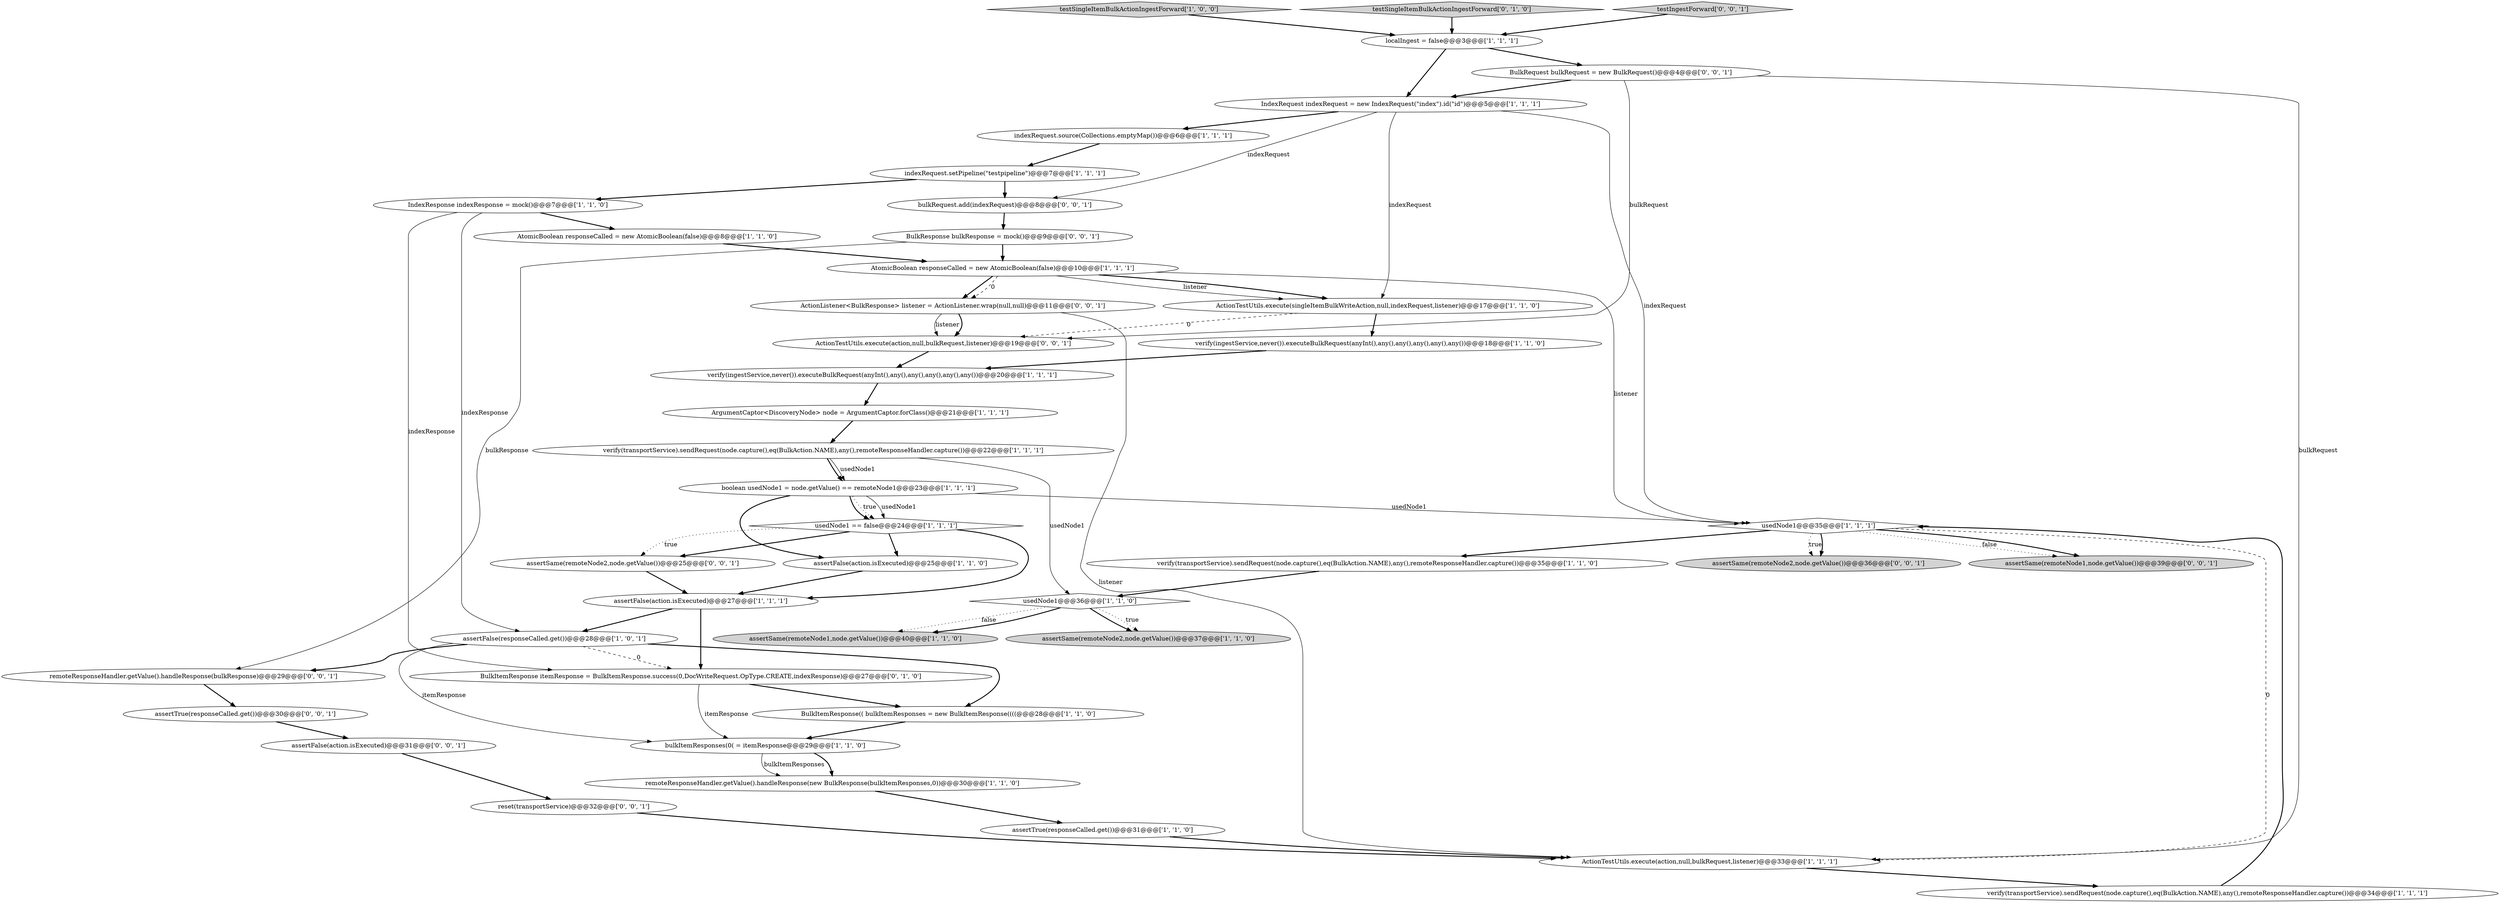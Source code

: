digraph {
10 [style = filled, label = "indexRequest.source(Collections.emptyMap())@@@6@@@['1', '1', '1']", fillcolor = white, shape = ellipse image = "AAA0AAABBB1BBB"];
24 [style = filled, label = "bulkItemResponses(0( = itemResponse@@@29@@@['1', '1', '0']", fillcolor = white, shape = ellipse image = "AAA0AAABBB1BBB"];
14 [style = filled, label = "BulkItemResponse(( bulkItemResponses = new BulkItemResponse((((@@@28@@@['1', '1', '0']", fillcolor = white, shape = ellipse image = "AAA0AAABBB1BBB"];
17 [style = filled, label = "usedNode1 == false@@@24@@@['1', '1', '1']", fillcolor = white, shape = diamond image = "AAA0AAABBB1BBB"];
11 [style = filled, label = "assertTrue(responseCalled.get())@@@31@@@['1', '1', '0']", fillcolor = white, shape = ellipse image = "AAA0AAABBB1BBB"];
32 [style = filled, label = "ActionTestUtils.execute(action,null,bulkRequest,listener)@@@19@@@['0', '0', '1']", fillcolor = white, shape = ellipse image = "AAA0AAABBB3BBB"];
25 [style = filled, label = "verify(transportService).sendRequest(node.capture(),eq(BulkAction.NAME),any(),remoteResponseHandler.capture())@@@35@@@['1', '1', '0']", fillcolor = white, shape = ellipse image = "AAA0AAABBB1BBB"];
4 [style = filled, label = "testSingleItemBulkActionIngestForward['1', '0', '0']", fillcolor = lightgray, shape = diamond image = "AAA0AAABBB1BBB"];
1 [style = filled, label = "verify(transportService).sendRequest(node.capture(),eq(BulkAction.NAME),any(),remoteResponseHandler.capture())@@@22@@@['1', '1', '1']", fillcolor = white, shape = ellipse image = "AAA0AAABBB1BBB"];
2 [style = filled, label = "usedNode1@@@35@@@['1', '1', '1']", fillcolor = white, shape = diamond image = "AAA0AAABBB1BBB"];
30 [style = filled, label = "testSingleItemBulkActionIngestForward['0', '1', '0']", fillcolor = lightgray, shape = diamond image = "AAA0AAABBB2BBB"];
33 [style = filled, label = "assertFalse(action.isExecuted)@@@31@@@['0', '0', '1']", fillcolor = white, shape = ellipse image = "AAA0AAABBB3BBB"];
40 [style = filled, label = "assertSame(remoteNode2,node.getValue())@@@25@@@['0', '0', '1']", fillcolor = white, shape = ellipse image = "AAA0AAABBB3BBB"];
18 [style = filled, label = "remoteResponseHandler.getValue().handleResponse(new BulkResponse(bulkItemResponses,0))@@@30@@@['1', '1', '0']", fillcolor = white, shape = ellipse image = "AAA0AAABBB1BBB"];
42 [style = filled, label = "assertSame(remoteNode1,node.getValue())@@@39@@@['0', '0', '1']", fillcolor = lightgray, shape = ellipse image = "AAA0AAABBB3BBB"];
16 [style = filled, label = "verify(ingestService,never()).executeBulkRequest(anyInt(),any(),any(),any(),any(),any())@@@18@@@['1', '1', '0']", fillcolor = white, shape = ellipse image = "AAA0AAABBB1BBB"];
31 [style = filled, label = "ActionListener<BulkResponse> listener = ActionListener.wrap(null,null)@@@11@@@['0', '0', '1']", fillcolor = white, shape = ellipse image = "AAA0AAABBB3BBB"];
3 [style = filled, label = "localIngest = false@@@3@@@['1', '1', '1']", fillcolor = white, shape = ellipse image = "AAA0AAABBB1BBB"];
21 [style = filled, label = "assertFalse(action.isExecuted)@@@27@@@['1', '1', '1']", fillcolor = white, shape = ellipse image = "AAA0AAABBB1BBB"];
12 [style = filled, label = "verify(ingestService,never()).executeBulkRequest(anyInt(),any(),any(),any(),any(),any())@@@20@@@['1', '1', '1']", fillcolor = white, shape = ellipse image = "AAA0AAABBB1BBB"];
13 [style = filled, label = "indexRequest.setPipeline(\"testpipeline\")@@@7@@@['1', '1', '1']", fillcolor = white, shape = ellipse image = "AAA0AAABBB1BBB"];
38 [style = filled, label = "BulkResponse bulkResponse = mock()@@@9@@@['0', '0', '1']", fillcolor = white, shape = ellipse image = "AAA0AAABBB3BBB"];
26 [style = filled, label = "IndexRequest indexRequest = new IndexRequest(\"index\").id(\"id\")@@@5@@@['1', '1', '1']", fillcolor = white, shape = ellipse image = "AAA0AAABBB1BBB"];
9 [style = filled, label = "assertFalse(responseCalled.get())@@@28@@@['1', '0', '1']", fillcolor = white, shape = ellipse image = "AAA0AAABBB1BBB"];
28 [style = filled, label = "boolean usedNode1 = node.getValue() == remoteNode1@@@23@@@['1', '1', '1']", fillcolor = white, shape = ellipse image = "AAA0AAABBB1BBB"];
29 [style = filled, label = "BulkItemResponse itemResponse = BulkItemResponse.success(0,DocWriteRequest.OpType.CREATE,indexResponse)@@@27@@@['0', '1', '0']", fillcolor = white, shape = ellipse image = "AAA1AAABBB2BBB"];
37 [style = filled, label = "BulkRequest bulkRequest = new BulkRequest()@@@4@@@['0', '0', '1']", fillcolor = white, shape = ellipse image = "AAA0AAABBB3BBB"];
8 [style = filled, label = "verify(transportService).sendRequest(node.capture(),eq(BulkAction.NAME),any(),remoteResponseHandler.capture())@@@34@@@['1', '1', '1']", fillcolor = white, shape = ellipse image = "AAA0AAABBB1BBB"];
0 [style = filled, label = "ActionTestUtils.execute(singleItemBulkWriteAction,null,indexRequest,listener)@@@17@@@['1', '1', '0']", fillcolor = white, shape = ellipse image = "AAA0AAABBB1BBB"];
39 [style = filled, label = "bulkRequest.add(indexRequest)@@@8@@@['0', '0', '1']", fillcolor = white, shape = ellipse image = "AAA0AAABBB3BBB"];
5 [style = filled, label = "IndexResponse indexResponse = mock()@@@7@@@['1', '1', '0']", fillcolor = white, shape = ellipse image = "AAA0AAABBB1BBB"];
19 [style = filled, label = "assertSame(remoteNode1,node.getValue())@@@40@@@['1', '1', '0']", fillcolor = lightgray, shape = ellipse image = "AAA0AAABBB1BBB"];
36 [style = filled, label = "testIngestForward['0', '0', '1']", fillcolor = lightgray, shape = diamond image = "AAA0AAABBB3BBB"];
7 [style = filled, label = "assertSame(remoteNode2,node.getValue())@@@37@@@['1', '1', '0']", fillcolor = lightgray, shape = ellipse image = "AAA0AAABBB1BBB"];
20 [style = filled, label = "AtomicBoolean responseCalled = new AtomicBoolean(false)@@@10@@@['1', '1', '1']", fillcolor = white, shape = ellipse image = "AAA0AAABBB1BBB"];
43 [style = filled, label = "reset(transportService)@@@32@@@['0', '0', '1']", fillcolor = white, shape = ellipse image = "AAA0AAABBB3BBB"];
41 [style = filled, label = "remoteResponseHandler.getValue().handleResponse(bulkResponse)@@@29@@@['0', '0', '1']", fillcolor = white, shape = ellipse image = "AAA0AAABBB3BBB"];
15 [style = filled, label = "ActionTestUtils.execute(action,null,bulkRequest,listener)@@@33@@@['1', '1', '1']", fillcolor = white, shape = ellipse image = "AAA0AAABBB1BBB"];
6 [style = filled, label = "assertFalse(action.isExecuted)@@@25@@@['1', '1', '0']", fillcolor = white, shape = ellipse image = "AAA0AAABBB1BBB"];
27 [style = filled, label = "usedNode1@@@36@@@['1', '1', '0']", fillcolor = white, shape = diamond image = "AAA0AAABBB1BBB"];
23 [style = filled, label = "ArgumentCaptor<DiscoveryNode> node = ArgumentCaptor.forClass()@@@21@@@['1', '1', '1']", fillcolor = white, shape = ellipse image = "AAA0AAABBB1BBB"];
22 [style = filled, label = "AtomicBoolean responseCalled = new AtomicBoolean(false)@@@8@@@['1', '1', '0']", fillcolor = white, shape = ellipse image = "AAA0AAABBB1BBB"];
34 [style = filled, label = "assertTrue(responseCalled.get())@@@30@@@['0', '0', '1']", fillcolor = white, shape = ellipse image = "AAA0AAABBB3BBB"];
35 [style = filled, label = "assertSame(remoteNode2,node.getValue())@@@36@@@['0', '0', '1']", fillcolor = lightgray, shape = ellipse image = "AAA0AAABBB3BBB"];
5->9 [style = solid, label="indexResponse"];
37->32 [style = solid, label="bulkRequest"];
27->7 [style = dotted, label="true"];
2->35 [style = dotted, label="true"];
2->42 [style = dotted, label="false"];
32->12 [style = bold, label=""];
13->5 [style = bold, label=""];
28->17 [style = dotted, label="true"];
13->39 [style = bold, label=""];
27->7 [style = bold, label=""];
24->18 [style = bold, label=""];
9->29 [style = dashed, label="0"];
17->40 [style = dotted, label="true"];
17->21 [style = bold, label=""];
3->26 [style = bold, label=""];
26->2 [style = solid, label="indexRequest"];
23->1 [style = bold, label=""];
20->31 [style = bold, label=""];
36->3 [style = bold, label=""];
27->19 [style = dotted, label="false"];
1->28 [style = bold, label=""];
31->15 [style = solid, label="listener"];
39->38 [style = bold, label=""];
5->29 [style = solid, label="indexResponse"];
9->41 [style = bold, label=""];
0->32 [style = dashed, label="0"];
34->33 [style = bold, label=""];
20->2 [style = solid, label="listener"];
14->24 [style = bold, label=""];
26->10 [style = bold, label=""];
22->20 [style = bold, label=""];
12->23 [style = bold, label=""];
11->15 [style = bold, label=""];
37->26 [style = bold, label=""];
1->27 [style = solid, label="usedNode1"];
2->25 [style = bold, label=""];
21->29 [style = bold, label=""];
31->32 [style = bold, label=""];
40->21 [style = bold, label=""];
43->15 [style = bold, label=""];
9->24 [style = solid, label="itemResponse"];
6->21 [style = bold, label=""];
16->12 [style = bold, label=""];
38->41 [style = solid, label="bulkResponse"];
28->6 [style = bold, label=""];
8->2 [style = bold, label=""];
10->13 [style = bold, label=""];
17->6 [style = bold, label=""];
26->39 [style = solid, label="indexRequest"];
31->32 [style = solid, label="listener"];
30->3 [style = bold, label=""];
20->31 [style = dashed, label="0"];
1->28 [style = solid, label="usedNode1"];
3->37 [style = bold, label=""];
9->14 [style = bold, label=""];
5->22 [style = bold, label=""];
26->0 [style = solid, label="indexRequest"];
28->17 [style = solid, label="usedNode1"];
28->2 [style = solid, label="usedNode1"];
2->15 [style = dashed, label="0"];
27->19 [style = bold, label=""];
41->34 [style = bold, label=""];
20->0 [style = solid, label="listener"];
21->9 [style = bold, label=""];
29->14 [style = bold, label=""];
38->20 [style = bold, label=""];
20->0 [style = bold, label=""];
25->27 [style = bold, label=""];
24->18 [style = solid, label="bulkItemResponses"];
29->24 [style = solid, label="itemResponse"];
15->8 [style = bold, label=""];
37->15 [style = solid, label="bulkRequest"];
4->3 [style = bold, label=""];
2->35 [style = bold, label=""];
17->40 [style = bold, label=""];
18->11 [style = bold, label=""];
33->43 [style = bold, label=""];
2->42 [style = bold, label=""];
28->17 [style = bold, label=""];
0->16 [style = bold, label=""];
}
